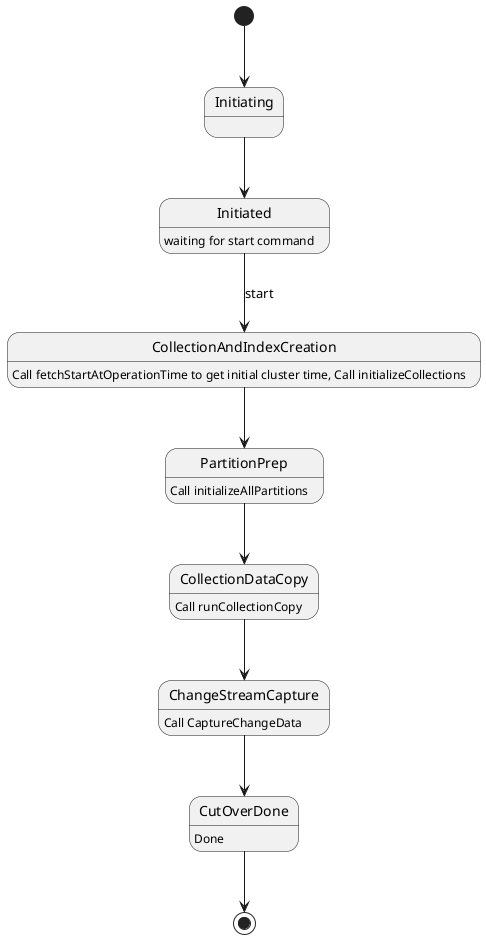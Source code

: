 @startuml
    [*] --> Initiating
    ChangeStreamCapture --> CutOverDone
    ChangeStreamCapture: Call CaptureChangeData
    CutOverDone --> [*]
    CutOverDone: Done
    Initiating --> Initiated
    Initiated --> CollectionAndIndexCreation: start
    Initiated: waiting for start command
    CollectionAndIndexCreation --> PartitionPrep
    CollectionAndIndexCreation: Call fetchStartAtOperationTime to get initial cluster time, Call initializeCollections
    PartitionPrep --> CollectionDataCopy
    PartitionPrep: Call initializeAllPartitions
    CollectionDataCopy --> ChangeStreamCapture
    CollectionDataCopy: Call runCollectionCopy
@enduml
